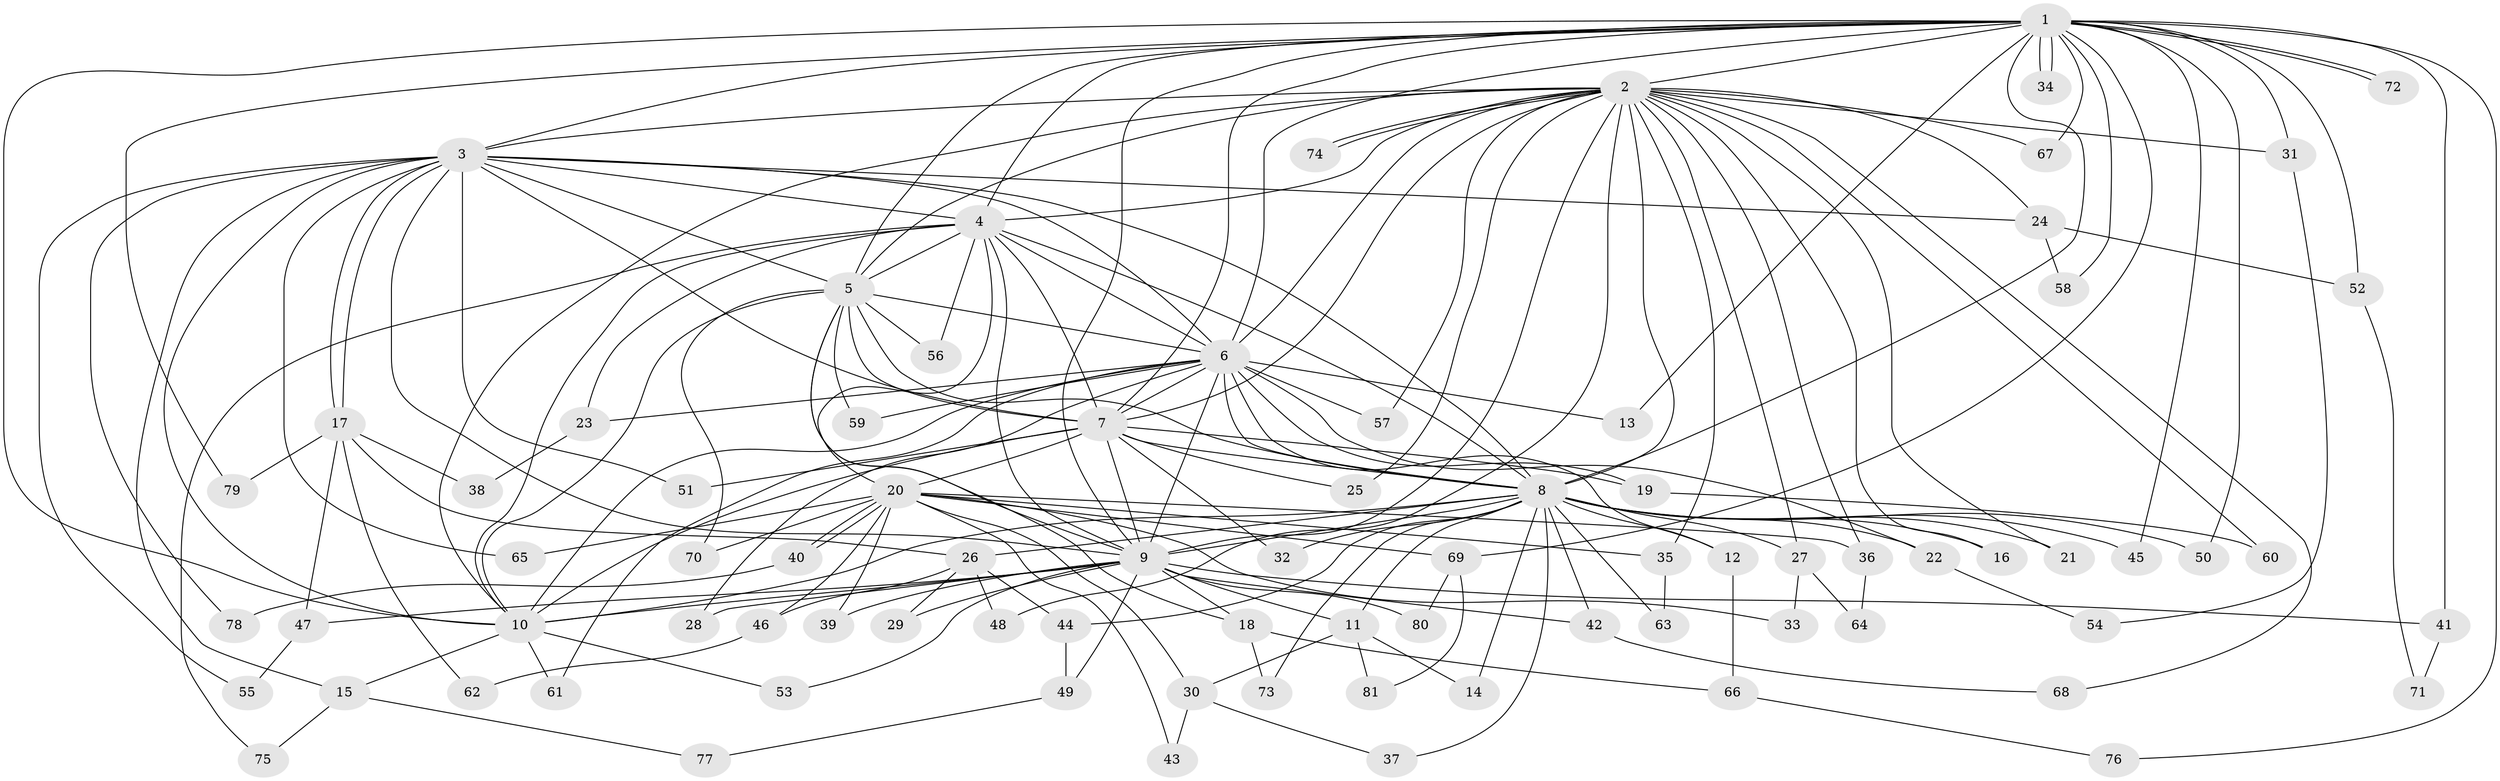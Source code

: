 // Generated by graph-tools (version 1.1) at 2025/49/03/09/25 03:49:28]
// undirected, 81 vertices, 187 edges
graph export_dot {
graph [start="1"]
  node [color=gray90,style=filled];
  1;
  2;
  3;
  4;
  5;
  6;
  7;
  8;
  9;
  10;
  11;
  12;
  13;
  14;
  15;
  16;
  17;
  18;
  19;
  20;
  21;
  22;
  23;
  24;
  25;
  26;
  27;
  28;
  29;
  30;
  31;
  32;
  33;
  34;
  35;
  36;
  37;
  38;
  39;
  40;
  41;
  42;
  43;
  44;
  45;
  46;
  47;
  48;
  49;
  50;
  51;
  52;
  53;
  54;
  55;
  56;
  57;
  58;
  59;
  60;
  61;
  62;
  63;
  64;
  65;
  66;
  67;
  68;
  69;
  70;
  71;
  72;
  73;
  74;
  75;
  76;
  77;
  78;
  79;
  80;
  81;
  1 -- 2;
  1 -- 3;
  1 -- 4;
  1 -- 5;
  1 -- 6;
  1 -- 7;
  1 -- 8;
  1 -- 9;
  1 -- 10;
  1 -- 13;
  1 -- 31;
  1 -- 34;
  1 -- 34;
  1 -- 41;
  1 -- 45;
  1 -- 50;
  1 -- 52;
  1 -- 58;
  1 -- 67;
  1 -- 69;
  1 -- 72;
  1 -- 72;
  1 -- 76;
  1 -- 79;
  2 -- 3;
  2 -- 4;
  2 -- 5;
  2 -- 6;
  2 -- 7;
  2 -- 8;
  2 -- 9;
  2 -- 10;
  2 -- 16;
  2 -- 21;
  2 -- 24;
  2 -- 25;
  2 -- 27;
  2 -- 31;
  2 -- 35;
  2 -- 36;
  2 -- 48;
  2 -- 57;
  2 -- 60;
  2 -- 67;
  2 -- 68;
  2 -- 74;
  2 -- 74;
  3 -- 4;
  3 -- 5;
  3 -- 6;
  3 -- 7;
  3 -- 8;
  3 -- 9;
  3 -- 10;
  3 -- 15;
  3 -- 17;
  3 -- 17;
  3 -- 24;
  3 -- 51;
  3 -- 55;
  3 -- 65;
  3 -- 78;
  4 -- 5;
  4 -- 6;
  4 -- 7;
  4 -- 8;
  4 -- 9;
  4 -- 10;
  4 -- 20;
  4 -- 23;
  4 -- 56;
  4 -- 75;
  5 -- 6;
  5 -- 7;
  5 -- 8;
  5 -- 9;
  5 -- 10;
  5 -- 18;
  5 -- 56;
  5 -- 59;
  5 -- 70;
  6 -- 7;
  6 -- 8;
  6 -- 9;
  6 -- 10;
  6 -- 12;
  6 -- 13;
  6 -- 19;
  6 -- 22;
  6 -- 23;
  6 -- 28;
  6 -- 57;
  6 -- 59;
  6 -- 61;
  7 -- 8;
  7 -- 9;
  7 -- 10;
  7 -- 19;
  7 -- 20;
  7 -- 25;
  7 -- 32;
  7 -- 51;
  8 -- 9;
  8 -- 10;
  8 -- 11;
  8 -- 12;
  8 -- 14;
  8 -- 16;
  8 -- 21;
  8 -- 22;
  8 -- 26;
  8 -- 27;
  8 -- 32;
  8 -- 37;
  8 -- 42;
  8 -- 44;
  8 -- 45;
  8 -- 50;
  8 -- 63;
  8 -- 73;
  9 -- 10;
  9 -- 11;
  9 -- 18;
  9 -- 28;
  9 -- 29;
  9 -- 39;
  9 -- 41;
  9 -- 42;
  9 -- 47;
  9 -- 49;
  9 -- 53;
  9 -- 80;
  10 -- 15;
  10 -- 53;
  10 -- 61;
  11 -- 14;
  11 -- 30;
  11 -- 81;
  12 -- 66;
  15 -- 75;
  15 -- 77;
  17 -- 26;
  17 -- 38;
  17 -- 47;
  17 -- 62;
  17 -- 79;
  18 -- 66;
  18 -- 73;
  19 -- 60;
  20 -- 30;
  20 -- 33;
  20 -- 35;
  20 -- 36;
  20 -- 39;
  20 -- 40;
  20 -- 40;
  20 -- 43;
  20 -- 46;
  20 -- 65;
  20 -- 69;
  20 -- 70;
  22 -- 54;
  23 -- 38;
  24 -- 52;
  24 -- 58;
  26 -- 29;
  26 -- 44;
  26 -- 46;
  26 -- 48;
  27 -- 33;
  27 -- 64;
  30 -- 37;
  30 -- 43;
  31 -- 54;
  35 -- 63;
  36 -- 64;
  40 -- 78;
  41 -- 71;
  42 -- 68;
  44 -- 49;
  46 -- 62;
  47 -- 55;
  49 -- 77;
  52 -- 71;
  66 -- 76;
  69 -- 80;
  69 -- 81;
}
